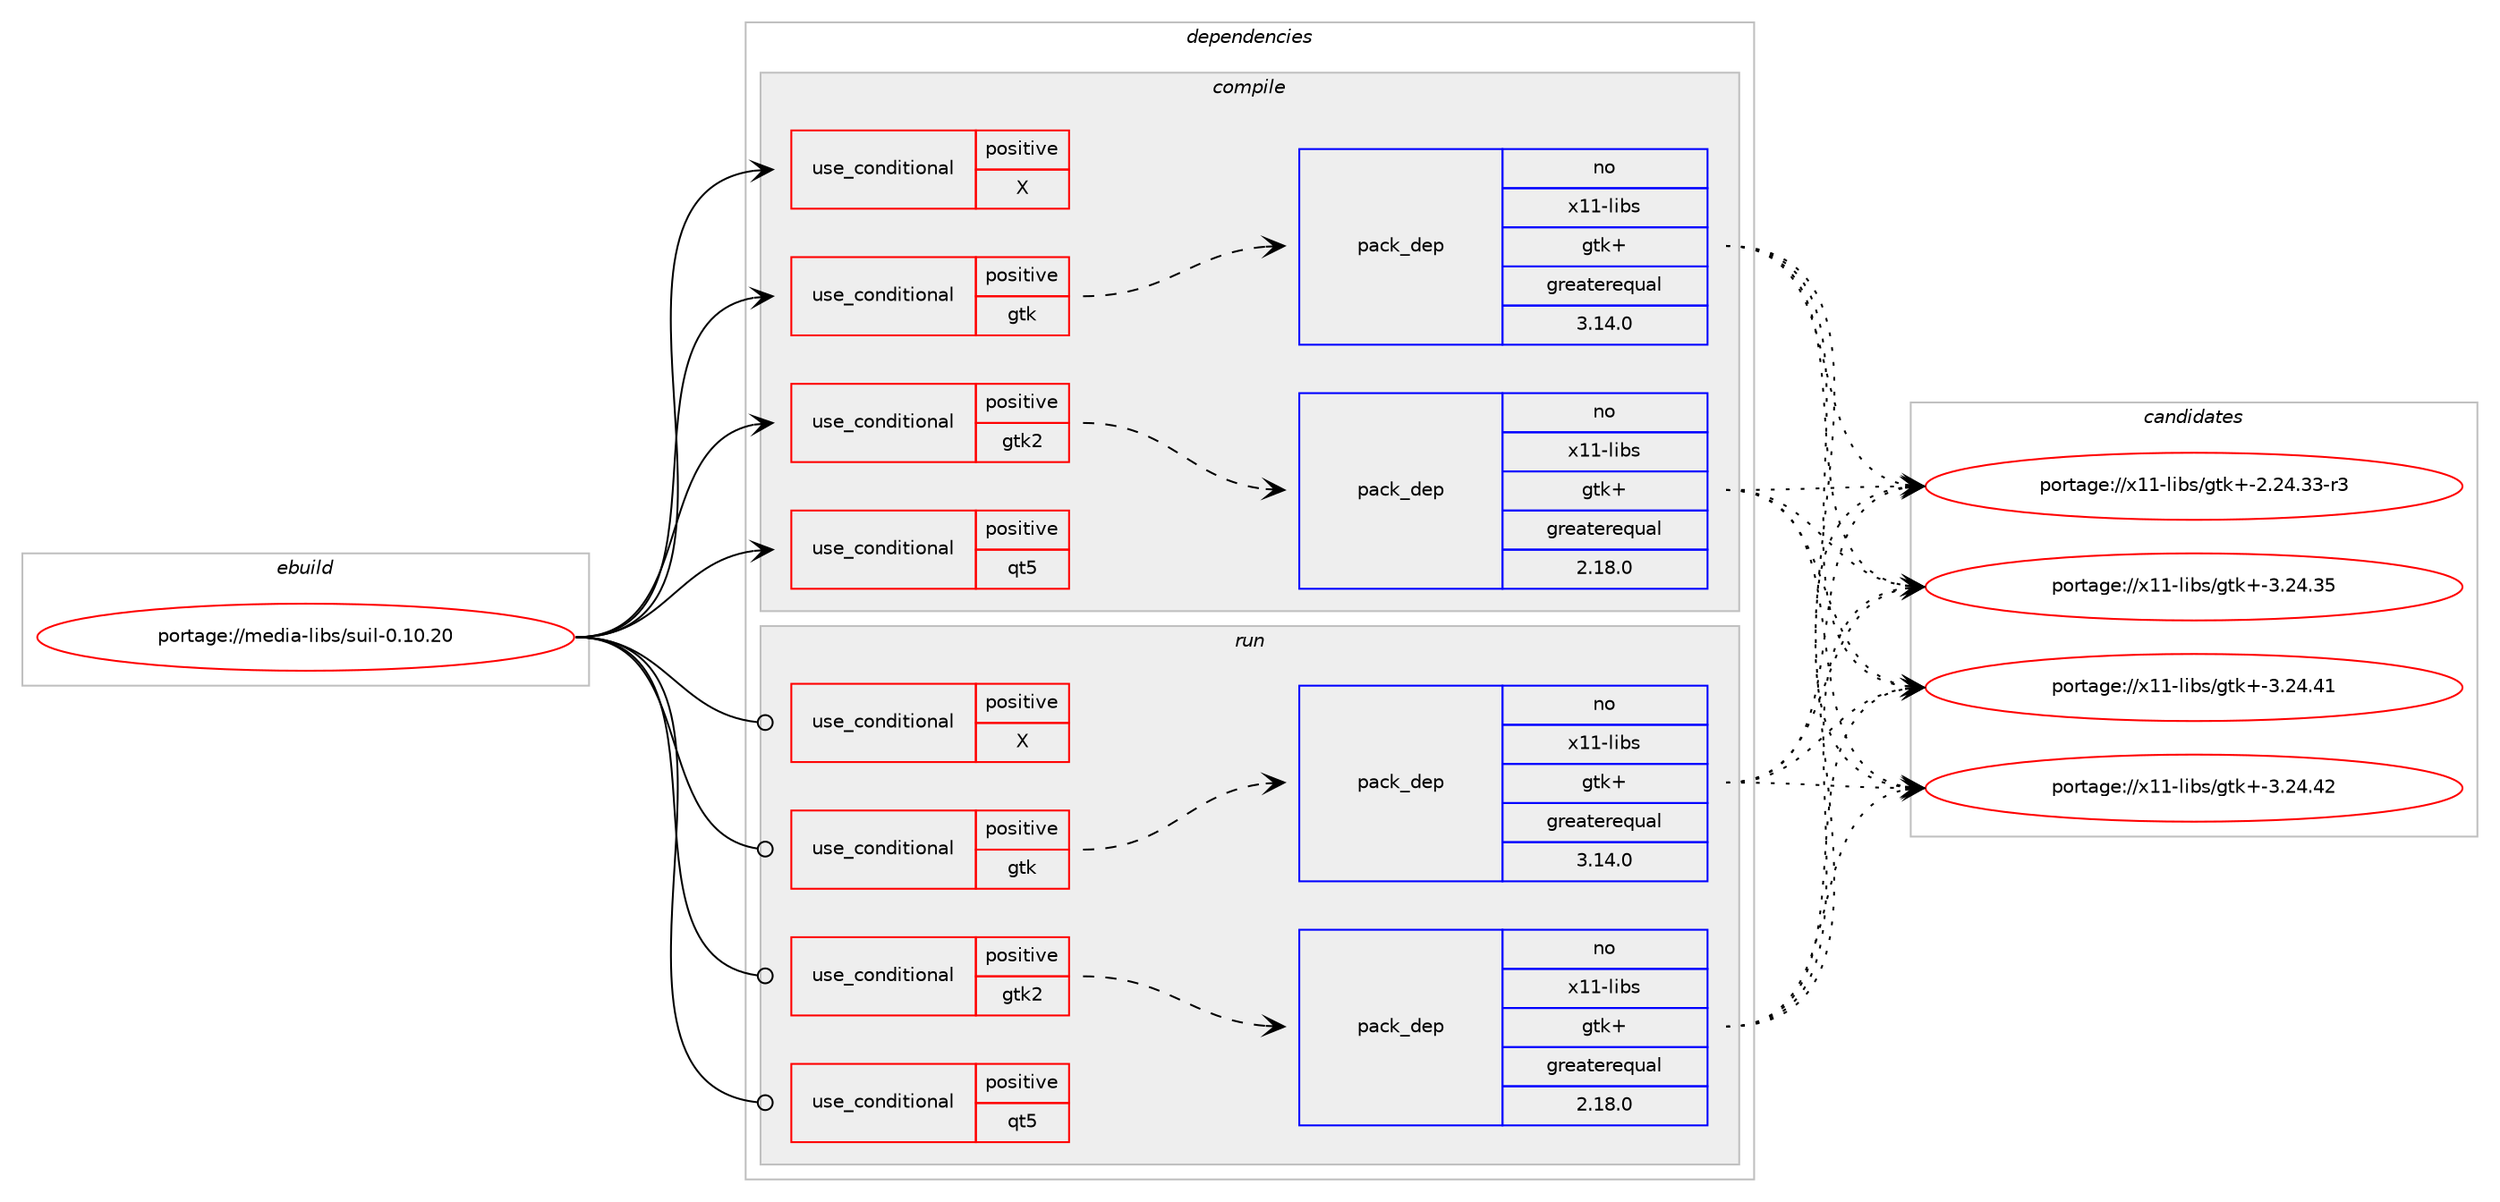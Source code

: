 digraph prolog {

# *************
# Graph options
# *************

newrank=true;
concentrate=true;
compound=true;
graph [rankdir=LR,fontname=Helvetica,fontsize=10,ranksep=1.5];#, ranksep=2.5, nodesep=0.2];
edge  [arrowhead=vee];
node  [fontname=Helvetica,fontsize=10];

# **********
# The ebuild
# **********

subgraph cluster_leftcol {
color=gray;
rank=same;
label=<<i>ebuild</i>>;
id [label="portage://media-libs/suil-0.10.20", color=red, width=4, href="../media-libs/suil-0.10.20.svg"];
}

# ****************
# The dependencies
# ****************

subgraph cluster_midcol {
color=gray;
label=<<i>dependencies</i>>;
subgraph cluster_compile {
fillcolor="#eeeeee";
style=filled;
label=<<i>compile</i>>;
subgraph cond75962 {
dependency158968 [label=<<TABLE BORDER="0" CELLBORDER="1" CELLSPACING="0" CELLPADDING="4"><TR><TD ROWSPAN="3" CELLPADDING="10">use_conditional</TD></TR><TR><TD>positive</TD></TR><TR><TD>X</TD></TR></TABLE>>, shape=none, color=red];
# *** BEGIN UNKNOWN DEPENDENCY TYPE (TODO) ***
# dependency158968 -> package_dependency(portage://media-libs/suil-0.10.20,install,no,x11-libs,libX11,none,[,,],[],[])
# *** END UNKNOWN DEPENDENCY TYPE (TODO) ***

}
id:e -> dependency158968:w [weight=20,style="solid",arrowhead="vee"];
subgraph cond75963 {
dependency158969 [label=<<TABLE BORDER="0" CELLBORDER="1" CELLSPACING="0" CELLPADDING="4"><TR><TD ROWSPAN="3" CELLPADDING="10">use_conditional</TD></TR><TR><TD>positive</TD></TR><TR><TD>gtk</TD></TR></TABLE>>, shape=none, color=red];
subgraph pack80677 {
dependency158970 [label=<<TABLE BORDER="0" CELLBORDER="1" CELLSPACING="0" CELLPADDING="4" WIDTH="220"><TR><TD ROWSPAN="6" CELLPADDING="30">pack_dep</TD></TR><TR><TD WIDTH="110">no</TD></TR><TR><TD>x11-libs</TD></TR><TR><TD>gtk+</TD></TR><TR><TD>greaterequal</TD></TR><TR><TD>3.14.0</TD></TR></TABLE>>, shape=none, color=blue];
}
dependency158969:e -> dependency158970:w [weight=20,style="dashed",arrowhead="vee"];
# *** BEGIN UNKNOWN DEPENDENCY TYPE (TODO) ***
# dependency158969 -> package_dependency(portage://media-libs/suil-0.10.20,install,no,dev-libs,glib,none,[,,],[slot(2)],[])
# *** END UNKNOWN DEPENDENCY TYPE (TODO) ***

}
id:e -> dependency158969:w [weight=20,style="solid",arrowhead="vee"];
subgraph cond75964 {
dependency158971 [label=<<TABLE BORDER="0" CELLBORDER="1" CELLSPACING="0" CELLPADDING="4"><TR><TD ROWSPAN="3" CELLPADDING="10">use_conditional</TD></TR><TR><TD>positive</TD></TR><TR><TD>gtk2</TD></TR></TABLE>>, shape=none, color=red];
subgraph pack80678 {
dependency158972 [label=<<TABLE BORDER="0" CELLBORDER="1" CELLSPACING="0" CELLPADDING="4" WIDTH="220"><TR><TD ROWSPAN="6" CELLPADDING="30">pack_dep</TD></TR><TR><TD WIDTH="110">no</TD></TR><TR><TD>x11-libs</TD></TR><TR><TD>gtk+</TD></TR><TR><TD>greaterequal</TD></TR><TR><TD>2.18.0</TD></TR></TABLE>>, shape=none, color=blue];
}
dependency158971:e -> dependency158972:w [weight=20,style="dashed",arrowhead="vee"];
# *** BEGIN UNKNOWN DEPENDENCY TYPE (TODO) ***
# dependency158971 -> package_dependency(portage://media-libs/suil-0.10.20,install,no,dev-libs,glib,none,[,,],[slot(2)],[])
# *** END UNKNOWN DEPENDENCY TYPE (TODO) ***

}
id:e -> dependency158971:w [weight=20,style="solid",arrowhead="vee"];
subgraph cond75965 {
dependency158973 [label=<<TABLE BORDER="0" CELLBORDER="1" CELLSPACING="0" CELLPADDING="4"><TR><TD ROWSPAN="3" CELLPADDING="10">use_conditional</TD></TR><TR><TD>positive</TD></TR><TR><TD>qt5</TD></TR></TABLE>>, shape=none, color=red];
# *** BEGIN UNKNOWN DEPENDENCY TYPE (TODO) ***
# dependency158973 -> package_dependency(portage://media-libs/suil-0.10.20,install,no,dev-qt,qtcore,none,[,,],[slot(5)],[])
# *** END UNKNOWN DEPENDENCY TYPE (TODO) ***

# *** BEGIN UNKNOWN DEPENDENCY TYPE (TODO) ***
# dependency158973 -> package_dependency(portage://media-libs/suil-0.10.20,install,no,dev-qt,qtgui,none,[,,],[slot(5)],[])
# *** END UNKNOWN DEPENDENCY TYPE (TODO) ***

# *** BEGIN UNKNOWN DEPENDENCY TYPE (TODO) ***
# dependency158973 -> package_dependency(portage://media-libs/suil-0.10.20,install,no,dev-qt,qtwidgets,none,[,,],[slot(5)],[])
# *** END UNKNOWN DEPENDENCY TYPE (TODO) ***

# *** BEGIN UNKNOWN DEPENDENCY TYPE (TODO) ***
# dependency158973 -> package_dependency(portage://media-libs/suil-0.10.20,install,no,dev-qt,qtx11extras,none,[,,],[slot(5)],[])
# *** END UNKNOWN DEPENDENCY TYPE (TODO) ***

}
id:e -> dependency158973:w [weight=20,style="solid",arrowhead="vee"];
# *** BEGIN UNKNOWN DEPENDENCY TYPE (TODO) ***
# id -> package_dependency(portage://media-libs/suil-0.10.20,install,no,media-libs,lv2,none,[,,],[],[])
# *** END UNKNOWN DEPENDENCY TYPE (TODO) ***

}
subgraph cluster_compileandrun {
fillcolor="#eeeeee";
style=filled;
label=<<i>compile and run</i>>;
}
subgraph cluster_run {
fillcolor="#eeeeee";
style=filled;
label=<<i>run</i>>;
subgraph cond75966 {
dependency158974 [label=<<TABLE BORDER="0" CELLBORDER="1" CELLSPACING="0" CELLPADDING="4"><TR><TD ROWSPAN="3" CELLPADDING="10">use_conditional</TD></TR><TR><TD>positive</TD></TR><TR><TD>X</TD></TR></TABLE>>, shape=none, color=red];
# *** BEGIN UNKNOWN DEPENDENCY TYPE (TODO) ***
# dependency158974 -> package_dependency(portage://media-libs/suil-0.10.20,run,no,x11-libs,libX11,none,[,,],[],[])
# *** END UNKNOWN DEPENDENCY TYPE (TODO) ***

}
id:e -> dependency158974:w [weight=20,style="solid",arrowhead="odot"];
subgraph cond75967 {
dependency158975 [label=<<TABLE BORDER="0" CELLBORDER="1" CELLSPACING="0" CELLPADDING="4"><TR><TD ROWSPAN="3" CELLPADDING="10">use_conditional</TD></TR><TR><TD>positive</TD></TR><TR><TD>gtk</TD></TR></TABLE>>, shape=none, color=red];
subgraph pack80679 {
dependency158976 [label=<<TABLE BORDER="0" CELLBORDER="1" CELLSPACING="0" CELLPADDING="4" WIDTH="220"><TR><TD ROWSPAN="6" CELLPADDING="30">pack_dep</TD></TR><TR><TD WIDTH="110">no</TD></TR><TR><TD>x11-libs</TD></TR><TR><TD>gtk+</TD></TR><TR><TD>greaterequal</TD></TR><TR><TD>3.14.0</TD></TR></TABLE>>, shape=none, color=blue];
}
dependency158975:e -> dependency158976:w [weight=20,style="dashed",arrowhead="vee"];
# *** BEGIN UNKNOWN DEPENDENCY TYPE (TODO) ***
# dependency158975 -> package_dependency(portage://media-libs/suil-0.10.20,run,no,dev-libs,glib,none,[,,],[slot(2)],[])
# *** END UNKNOWN DEPENDENCY TYPE (TODO) ***

}
id:e -> dependency158975:w [weight=20,style="solid",arrowhead="odot"];
subgraph cond75968 {
dependency158977 [label=<<TABLE BORDER="0" CELLBORDER="1" CELLSPACING="0" CELLPADDING="4"><TR><TD ROWSPAN="3" CELLPADDING="10">use_conditional</TD></TR><TR><TD>positive</TD></TR><TR><TD>gtk2</TD></TR></TABLE>>, shape=none, color=red];
subgraph pack80680 {
dependency158978 [label=<<TABLE BORDER="0" CELLBORDER="1" CELLSPACING="0" CELLPADDING="4" WIDTH="220"><TR><TD ROWSPAN="6" CELLPADDING="30">pack_dep</TD></TR><TR><TD WIDTH="110">no</TD></TR><TR><TD>x11-libs</TD></TR><TR><TD>gtk+</TD></TR><TR><TD>greaterequal</TD></TR><TR><TD>2.18.0</TD></TR></TABLE>>, shape=none, color=blue];
}
dependency158977:e -> dependency158978:w [weight=20,style="dashed",arrowhead="vee"];
# *** BEGIN UNKNOWN DEPENDENCY TYPE (TODO) ***
# dependency158977 -> package_dependency(portage://media-libs/suil-0.10.20,run,no,dev-libs,glib,none,[,,],[slot(2)],[])
# *** END UNKNOWN DEPENDENCY TYPE (TODO) ***

}
id:e -> dependency158977:w [weight=20,style="solid",arrowhead="odot"];
subgraph cond75969 {
dependency158979 [label=<<TABLE BORDER="0" CELLBORDER="1" CELLSPACING="0" CELLPADDING="4"><TR><TD ROWSPAN="3" CELLPADDING="10">use_conditional</TD></TR><TR><TD>positive</TD></TR><TR><TD>qt5</TD></TR></TABLE>>, shape=none, color=red];
# *** BEGIN UNKNOWN DEPENDENCY TYPE (TODO) ***
# dependency158979 -> package_dependency(portage://media-libs/suil-0.10.20,run,no,dev-qt,qtcore,none,[,,],[slot(5)],[])
# *** END UNKNOWN DEPENDENCY TYPE (TODO) ***

# *** BEGIN UNKNOWN DEPENDENCY TYPE (TODO) ***
# dependency158979 -> package_dependency(portage://media-libs/suil-0.10.20,run,no,dev-qt,qtgui,none,[,,],[slot(5)],[])
# *** END UNKNOWN DEPENDENCY TYPE (TODO) ***

# *** BEGIN UNKNOWN DEPENDENCY TYPE (TODO) ***
# dependency158979 -> package_dependency(portage://media-libs/suil-0.10.20,run,no,dev-qt,qtwidgets,none,[,,],[slot(5)],[])
# *** END UNKNOWN DEPENDENCY TYPE (TODO) ***

# *** BEGIN UNKNOWN DEPENDENCY TYPE (TODO) ***
# dependency158979 -> package_dependency(portage://media-libs/suil-0.10.20,run,no,dev-qt,qtx11extras,none,[,,],[slot(5)],[])
# *** END UNKNOWN DEPENDENCY TYPE (TODO) ***

}
id:e -> dependency158979:w [weight=20,style="solid",arrowhead="odot"];
# *** BEGIN UNKNOWN DEPENDENCY TYPE (TODO) ***
# id -> package_dependency(portage://media-libs/suil-0.10.20,run,no,media-libs,lv2,none,[,,],[],[])
# *** END UNKNOWN DEPENDENCY TYPE (TODO) ***

}
}

# **************
# The candidates
# **************

subgraph cluster_choices {
rank=same;
color=gray;
label=<<i>candidates</i>>;

subgraph choice80677 {
color=black;
nodesep=1;
choice12049494510810598115471031161074345504650524651514511451 [label="portage://x11-libs/gtk+-2.24.33-r3", color=red, width=4,href="../x11-libs/gtk+-2.24.33-r3.svg"];
choice1204949451081059811547103116107434551465052465153 [label="portage://x11-libs/gtk+-3.24.35", color=red, width=4,href="../x11-libs/gtk+-3.24.35.svg"];
choice1204949451081059811547103116107434551465052465249 [label="portage://x11-libs/gtk+-3.24.41", color=red, width=4,href="../x11-libs/gtk+-3.24.41.svg"];
choice1204949451081059811547103116107434551465052465250 [label="portage://x11-libs/gtk+-3.24.42", color=red, width=4,href="../x11-libs/gtk+-3.24.42.svg"];
dependency158970:e -> choice12049494510810598115471031161074345504650524651514511451:w [style=dotted,weight="100"];
dependency158970:e -> choice1204949451081059811547103116107434551465052465153:w [style=dotted,weight="100"];
dependency158970:e -> choice1204949451081059811547103116107434551465052465249:w [style=dotted,weight="100"];
dependency158970:e -> choice1204949451081059811547103116107434551465052465250:w [style=dotted,weight="100"];
}
subgraph choice80678 {
color=black;
nodesep=1;
choice12049494510810598115471031161074345504650524651514511451 [label="portage://x11-libs/gtk+-2.24.33-r3", color=red, width=4,href="../x11-libs/gtk+-2.24.33-r3.svg"];
choice1204949451081059811547103116107434551465052465153 [label="portage://x11-libs/gtk+-3.24.35", color=red, width=4,href="../x11-libs/gtk+-3.24.35.svg"];
choice1204949451081059811547103116107434551465052465249 [label="portage://x11-libs/gtk+-3.24.41", color=red, width=4,href="../x11-libs/gtk+-3.24.41.svg"];
choice1204949451081059811547103116107434551465052465250 [label="portage://x11-libs/gtk+-3.24.42", color=red, width=4,href="../x11-libs/gtk+-3.24.42.svg"];
dependency158972:e -> choice12049494510810598115471031161074345504650524651514511451:w [style=dotted,weight="100"];
dependency158972:e -> choice1204949451081059811547103116107434551465052465153:w [style=dotted,weight="100"];
dependency158972:e -> choice1204949451081059811547103116107434551465052465249:w [style=dotted,weight="100"];
dependency158972:e -> choice1204949451081059811547103116107434551465052465250:w [style=dotted,weight="100"];
}
subgraph choice80679 {
color=black;
nodesep=1;
choice12049494510810598115471031161074345504650524651514511451 [label="portage://x11-libs/gtk+-2.24.33-r3", color=red, width=4,href="../x11-libs/gtk+-2.24.33-r3.svg"];
choice1204949451081059811547103116107434551465052465153 [label="portage://x11-libs/gtk+-3.24.35", color=red, width=4,href="../x11-libs/gtk+-3.24.35.svg"];
choice1204949451081059811547103116107434551465052465249 [label="portage://x11-libs/gtk+-3.24.41", color=red, width=4,href="../x11-libs/gtk+-3.24.41.svg"];
choice1204949451081059811547103116107434551465052465250 [label="portage://x11-libs/gtk+-3.24.42", color=red, width=4,href="../x11-libs/gtk+-3.24.42.svg"];
dependency158976:e -> choice12049494510810598115471031161074345504650524651514511451:w [style=dotted,weight="100"];
dependency158976:e -> choice1204949451081059811547103116107434551465052465153:w [style=dotted,weight="100"];
dependency158976:e -> choice1204949451081059811547103116107434551465052465249:w [style=dotted,weight="100"];
dependency158976:e -> choice1204949451081059811547103116107434551465052465250:w [style=dotted,weight="100"];
}
subgraph choice80680 {
color=black;
nodesep=1;
choice12049494510810598115471031161074345504650524651514511451 [label="portage://x11-libs/gtk+-2.24.33-r3", color=red, width=4,href="../x11-libs/gtk+-2.24.33-r3.svg"];
choice1204949451081059811547103116107434551465052465153 [label="portage://x11-libs/gtk+-3.24.35", color=red, width=4,href="../x11-libs/gtk+-3.24.35.svg"];
choice1204949451081059811547103116107434551465052465249 [label="portage://x11-libs/gtk+-3.24.41", color=red, width=4,href="../x11-libs/gtk+-3.24.41.svg"];
choice1204949451081059811547103116107434551465052465250 [label="portage://x11-libs/gtk+-3.24.42", color=red, width=4,href="../x11-libs/gtk+-3.24.42.svg"];
dependency158978:e -> choice12049494510810598115471031161074345504650524651514511451:w [style=dotted,weight="100"];
dependency158978:e -> choice1204949451081059811547103116107434551465052465153:w [style=dotted,weight="100"];
dependency158978:e -> choice1204949451081059811547103116107434551465052465249:w [style=dotted,weight="100"];
dependency158978:e -> choice1204949451081059811547103116107434551465052465250:w [style=dotted,weight="100"];
}
}

}
